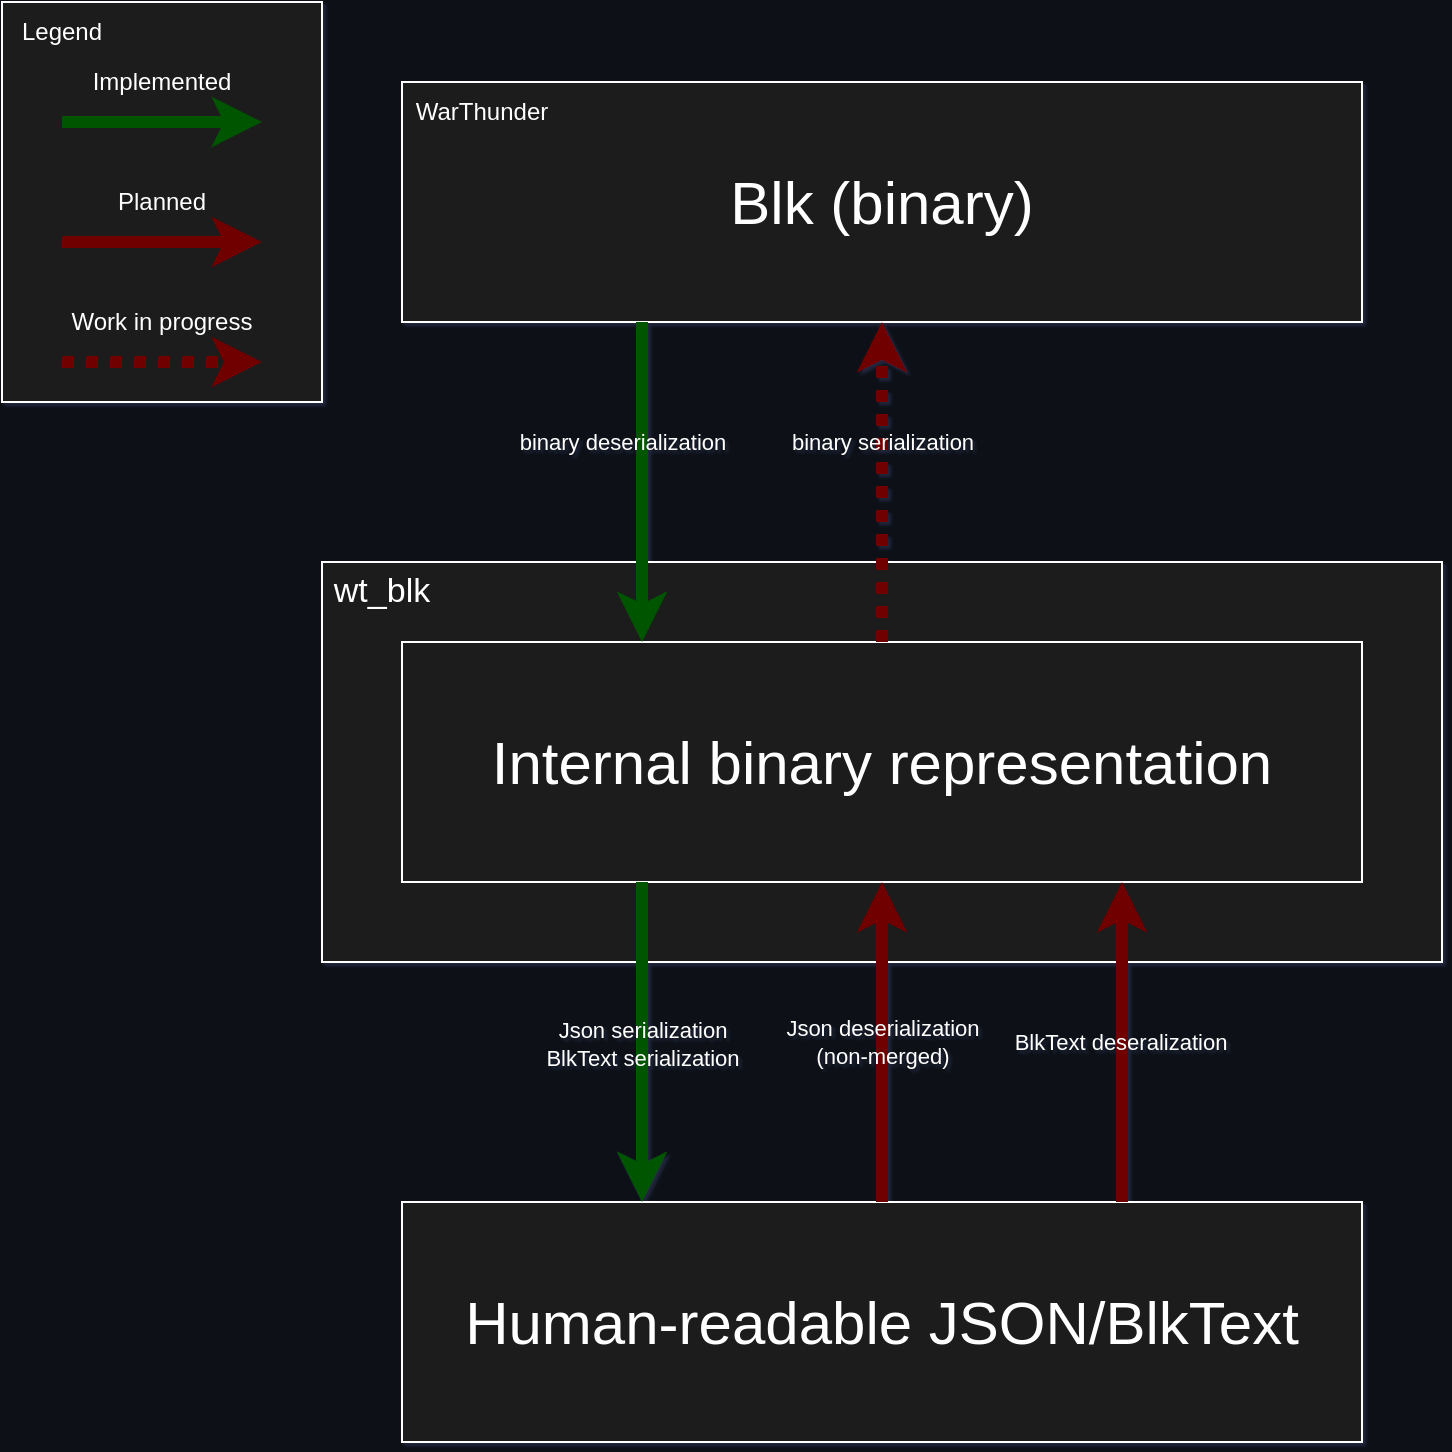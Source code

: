 <mxfile version="23.0.2" type="device">
  <diagram name="Page-1" id="x45XZfGYX57E206BUSX4">
    <mxGraphModel dx="1434" dy="885" grid="1" gridSize="10" guides="1" tooltips="1" connect="1" arrows="1" fold="1" page="1" pageScale="1" pageWidth="850" pageHeight="1100" background="#0d1117" math="0" shadow="1">
      <root>
        <mxCell id="0" />
        <mxCell id="1" parent="0" />
        <mxCell id="Vfzyvi4p-2ZKuOf08ouw-1" value="" style="rounded=0;whiteSpace=wrap;html=1;labelBackgroundColor=none;fontColor=#FFFFFF;labelBorderColor=none;fillColor=#1c1c1c;strokeColor=#FFFFFF;" parent="1" vertex="1">
          <mxGeometry x="160" y="280" width="560" height="200" as="geometry" />
        </mxCell>
        <mxCell id="Vfzyvi4p-2ZKuOf08ouw-2" value="&lt;font style=&quot;font-size: 17px;&quot;&gt;wt_blk&lt;/font&gt;" style="text;html=1;align=center;verticalAlign=middle;whiteSpace=wrap;rounded=0;labelBackgroundColor=none;fontColor=#FFFFFF;" parent="1" vertex="1">
          <mxGeometry x="160" y="280" width="60" height="30" as="geometry" />
        </mxCell>
        <mxCell id="Vfzyvi4p-2ZKuOf08ouw-3" value="&lt;font style=&quot;font-size: 30px;&quot;&gt;Blk (binary)&lt;/font&gt;" style="rounded=0;whiteSpace=wrap;html=1;labelBackgroundColor=none;fillColor=#1c1c1c;strokeColor=#FFFFFF;fontColor=#FFFFFF;labelBorderColor=none;" parent="1" vertex="1">
          <mxGeometry x="200" y="40" width="480" height="120" as="geometry" />
        </mxCell>
        <mxCell id="Vfzyvi4p-2ZKuOf08ouw-4" value="WarThunder" style="text;html=1;strokeColor=none;fillColor=none;align=center;verticalAlign=middle;whiteSpace=wrap;rounded=0;labelBackgroundColor=none;fontColor=#FFFFFF;" parent="1" vertex="1">
          <mxGeometry x="200" y="40" width="80" height="30" as="geometry" />
        </mxCell>
        <mxCell id="Vfzyvi4p-2ZKuOf08ouw-5" value="&lt;font style=&quot;font-size: 30px;&quot;&gt;Internal binary representation&lt;/font&gt;" style="rounded=0;whiteSpace=wrap;html=1;labelBackgroundColor=none;fillColor=#1c1c1c;strokeColor=#FFFFFF;fontColor=#FFFFFF;labelBorderColor=none;" parent="1" vertex="1">
          <mxGeometry x="200" y="320" width="480" height="120" as="geometry" />
        </mxCell>
        <mxCell id="Vfzyvi4p-2ZKuOf08ouw-7" value="" style="endArrow=classic;html=1;rounded=0;exitX=0.5;exitY=0;exitDx=0;exitDy=0;entryX=0.5;entryY=1;entryDx=0;entryDy=0;dashed=1;dashPattern=1 1;labelBackgroundColor=none;fontColor=default;fillColor=#a20025;strokeColor=#6F0000;strokeWidth=6;" parent="1" source="Vfzyvi4p-2ZKuOf08ouw-5" target="Vfzyvi4p-2ZKuOf08ouw-3" edge="1">
          <mxGeometry width="50" height="50" relative="1" as="geometry">
            <mxPoint x="280" y="310" as="sourcePoint" />
            <mxPoint x="440" y="200" as="targetPoint" />
          </mxGeometry>
        </mxCell>
        <mxCell id="Vfzyvi4p-2ZKuOf08ouw-8" value="binary serialization" style="edgeLabel;html=1;align=center;verticalAlign=middle;resizable=0;points=[];labelBackgroundColor=none;rounded=0;fontColor=#FFFFFF;labelBorderColor=none;" parent="Vfzyvi4p-2ZKuOf08ouw-7" vertex="1" connectable="0">
          <mxGeometry x="0.062" y="-3" relative="1" as="geometry">
            <mxPoint x="-3" y="-15" as="offset" />
          </mxGeometry>
        </mxCell>
        <mxCell id="Vfzyvi4p-2ZKuOf08ouw-9" value="" style="endArrow=classic;html=1;rounded=0;exitX=0.25;exitY=1;exitDx=0;exitDy=0;entryX=0.25;entryY=0;entryDx=0;entryDy=0;labelBackgroundColor=none;fontColor=default;fillColor=#008a00;strokeColor=#005700;strokeWidth=6;" parent="1" source="Vfzyvi4p-2ZKuOf08ouw-3" target="Vfzyvi4p-2ZKuOf08ouw-5" edge="1">
          <mxGeometry width="50" height="50" relative="1" as="geometry">
            <mxPoint x="280" y="310" as="sourcePoint" />
            <mxPoint x="280" y="210" as="targetPoint" />
          </mxGeometry>
        </mxCell>
        <mxCell id="Vfzyvi4p-2ZKuOf08ouw-10" value="binary deserialization" style="edgeLabel;html=1;align=center;verticalAlign=middle;resizable=0;points=[];labelBackgroundColor=none;rounded=0;fontColor=#FFFFFF;labelBorderColor=none;" parent="Vfzyvi4p-2ZKuOf08ouw-9" vertex="1" connectable="0">
          <mxGeometry x="-0.153" y="2" relative="1" as="geometry">
            <mxPoint x="-12" y="-8" as="offset" />
          </mxGeometry>
        </mxCell>
        <mxCell id="Vfzyvi4p-2ZKuOf08ouw-11" value="&lt;font style=&quot;font-size: 30px;&quot;&gt;Human-readable JSON/BlkText&lt;/font&gt;" style="rounded=0;whiteSpace=wrap;html=1;labelBackgroundColor=none;fillColor=#1c1c1c;strokeColor=#FFFFFF;fontColor=#FFFFFF;labelBorderColor=none;" parent="1" vertex="1">
          <mxGeometry x="200" y="600" width="480" height="120" as="geometry" />
        </mxCell>
        <mxCell id="Vfzyvi4p-2ZKuOf08ouw-12" value="" style="endArrow=classic;html=1;rounded=0;exitX=0.25;exitY=1;exitDx=0;exitDy=0;entryX=0.25;entryY=0;entryDx=0;entryDy=0;labelBackgroundColor=none;fontColor=default;fillColor=#008a00;strokeColor=#005700;strokeWidth=6;" parent="1" source="Vfzyvi4p-2ZKuOf08ouw-5" target="Vfzyvi4p-2ZKuOf08ouw-11" edge="1">
          <mxGeometry width="50" height="50" relative="1" as="geometry">
            <mxPoint x="550" y="390" as="sourcePoint" />
            <mxPoint x="600" y="340" as="targetPoint" />
          </mxGeometry>
        </mxCell>
        <mxCell id="Vfzyvi4p-2ZKuOf08ouw-14" value="Json serialization&lt;br&gt;BlkText serialization" style="edgeLabel;html=1;align=center;verticalAlign=middle;resizable=0;points=[];labelBackgroundColor=none;rounded=0;fontColor=#FFFFFF;labelBorderColor=none;" parent="Vfzyvi4p-2ZKuOf08ouw-12" vertex="1" connectable="0">
          <mxGeometry x="-0.12" relative="1" as="geometry">
            <mxPoint y="10" as="offset" />
          </mxGeometry>
        </mxCell>
        <mxCell id="Vfzyvi4p-2ZKuOf08ouw-15" value="" style="endArrow=classic;html=1;rounded=0;exitX=0.5;exitY=0;exitDx=0;exitDy=0;entryX=0.5;entryY=1;entryDx=0;entryDy=0;labelBackgroundColor=none;fontColor=default;fillColor=#a20025;strokeColor=#6F0000;strokeWidth=6;" parent="1" source="Vfzyvi4p-2ZKuOf08ouw-11" target="Vfzyvi4p-2ZKuOf08ouw-5" edge="1">
          <mxGeometry width="50" height="50" relative="1" as="geometry">
            <mxPoint x="460" y="550" as="sourcePoint" />
            <mxPoint x="600" y="340" as="targetPoint" />
          </mxGeometry>
        </mxCell>
        <mxCell id="Vfzyvi4p-2ZKuOf08ouw-16" value="Json deserialization&lt;br&gt;(non-merged)" style="edgeLabel;html=1;align=center;verticalAlign=middle;resizable=0;points=[];labelBackgroundColor=none;rounded=0;fontColor=#FFFFFF;labelBorderColor=none;" parent="Vfzyvi4p-2ZKuOf08ouw-15" vertex="1" connectable="0">
          <mxGeometry x="0.04" y="1" relative="1" as="geometry">
            <mxPoint x="1" y="3" as="offset" />
          </mxGeometry>
        </mxCell>
        <mxCell id="Vfzyvi4p-2ZKuOf08ouw-18" value="" style="endArrow=classic;html=1;rounded=0;exitX=0.75;exitY=0;exitDx=0;exitDy=0;entryX=0.75;entryY=1;entryDx=0;entryDy=0;labelBackgroundColor=none;fontColor=default;fillColor=#a20025;strokeColor=#6F0000;strokeWidth=6;" parent="1" source="Vfzyvi4p-2ZKuOf08ouw-11" target="Vfzyvi4p-2ZKuOf08ouw-5" edge="1">
          <mxGeometry width="50" height="50" relative="1" as="geometry">
            <mxPoint x="550" y="390" as="sourcePoint" />
            <mxPoint x="600" y="340" as="targetPoint" />
          </mxGeometry>
        </mxCell>
        <mxCell id="Vfzyvi4p-2ZKuOf08ouw-20" value="BlkText deseralization" style="edgeLabel;html=1;align=center;verticalAlign=middle;resizable=0;points=[];labelBackgroundColor=none;rounded=0;fontColor=#FFFFFF;labelBorderColor=none;" parent="Vfzyvi4p-2ZKuOf08ouw-18" vertex="1" connectable="0">
          <mxGeometry x="0.04" y="1" relative="1" as="geometry">
            <mxPoint y="3" as="offset" />
          </mxGeometry>
        </mxCell>
        <mxCell id="Vfzyvi4p-2ZKuOf08ouw-21" value="" style="rounded=0;whiteSpace=wrap;html=1;labelBackgroundColor=none;fillColor=#1c1c1c;strokeColor=#FFFFFF;fontColor=#FFFFFF;labelBorderColor=none;" parent="1" vertex="1">
          <mxGeometry width="160" height="200" as="geometry" />
        </mxCell>
        <mxCell id="Vfzyvi4p-2ZKuOf08ouw-22" value="Legend" style="text;html=1;strokeColor=none;fillColor=none;align=center;verticalAlign=middle;whiteSpace=wrap;rounded=0;labelBackgroundColor=none;fontColor=#FFFFFF;" parent="1" vertex="1">
          <mxGeometry width="60" height="30" as="geometry" />
        </mxCell>
        <mxCell id="Vfzyvi4p-2ZKuOf08ouw-23" value="" style="endArrow=classic;html=1;rounded=0;elbow=horizontal;labelBackgroundColor=none;fontColor=default;fillColor=#008a00;strokeColor=#005700;strokeWidth=6;" parent="1" edge="1">
          <mxGeometry width="50" height="50" relative="1" as="geometry">
            <mxPoint x="30" y="60" as="sourcePoint" />
            <mxPoint x="130" y="60" as="targetPoint" />
          </mxGeometry>
        </mxCell>
        <mxCell id="Vfzyvi4p-2ZKuOf08ouw-25" value="Implemented" style="text;html=1;strokeColor=none;fillColor=none;align=center;verticalAlign=middle;whiteSpace=wrap;rounded=0;labelBackgroundColor=none;fontColor=#FFFFFF;" parent="1" vertex="1">
          <mxGeometry x="50" y="30" width="60" height="20" as="geometry" />
        </mxCell>
        <mxCell id="Vfzyvi4p-2ZKuOf08ouw-26" value="" style="endArrow=classic;html=1;rounded=0;elbow=horizontal;labelBackgroundColor=none;fontColor=default;fillColor=#a20025;strokeColor=#6F0000;strokeWidth=6;" parent="1" edge="1">
          <mxGeometry width="50" height="50" relative="1" as="geometry">
            <mxPoint x="30" y="120" as="sourcePoint" />
            <mxPoint x="130" y="120" as="targetPoint" />
          </mxGeometry>
        </mxCell>
        <mxCell id="Vfzyvi4p-2ZKuOf08ouw-27" value="Planned" style="text;html=1;strokeColor=none;fillColor=none;align=center;verticalAlign=middle;whiteSpace=wrap;rounded=0;labelBackgroundColor=none;fontColor=#FFFFFF;" parent="1" vertex="1">
          <mxGeometry x="50" y="90" width="60" height="20" as="geometry" />
        </mxCell>
        <mxCell id="Vfzyvi4p-2ZKuOf08ouw-30" value="" style="endArrow=classic;html=1;rounded=0;elbow=horizontal;dashed=1;dashPattern=1 1;labelBackgroundColor=none;fontColor=default;fillColor=#a20025;strokeColor=#6F0000;strokeWidth=6;" parent="1" edge="1">
          <mxGeometry width="50" height="50" relative="1" as="geometry">
            <mxPoint x="30" y="180" as="sourcePoint" />
            <mxPoint x="130" y="180" as="targetPoint" />
          </mxGeometry>
        </mxCell>
        <mxCell id="Vfzyvi4p-2ZKuOf08ouw-31" value="Work in progress" style="text;html=1;strokeColor=none;fillColor=none;align=center;verticalAlign=middle;whiteSpace=wrap;rounded=0;labelBackgroundColor=none;fontColor=#FFFFFF;" parent="1" vertex="1">
          <mxGeometry x="30" y="150" width="100" height="20" as="geometry" />
        </mxCell>
      </root>
    </mxGraphModel>
  </diagram>
</mxfile>
